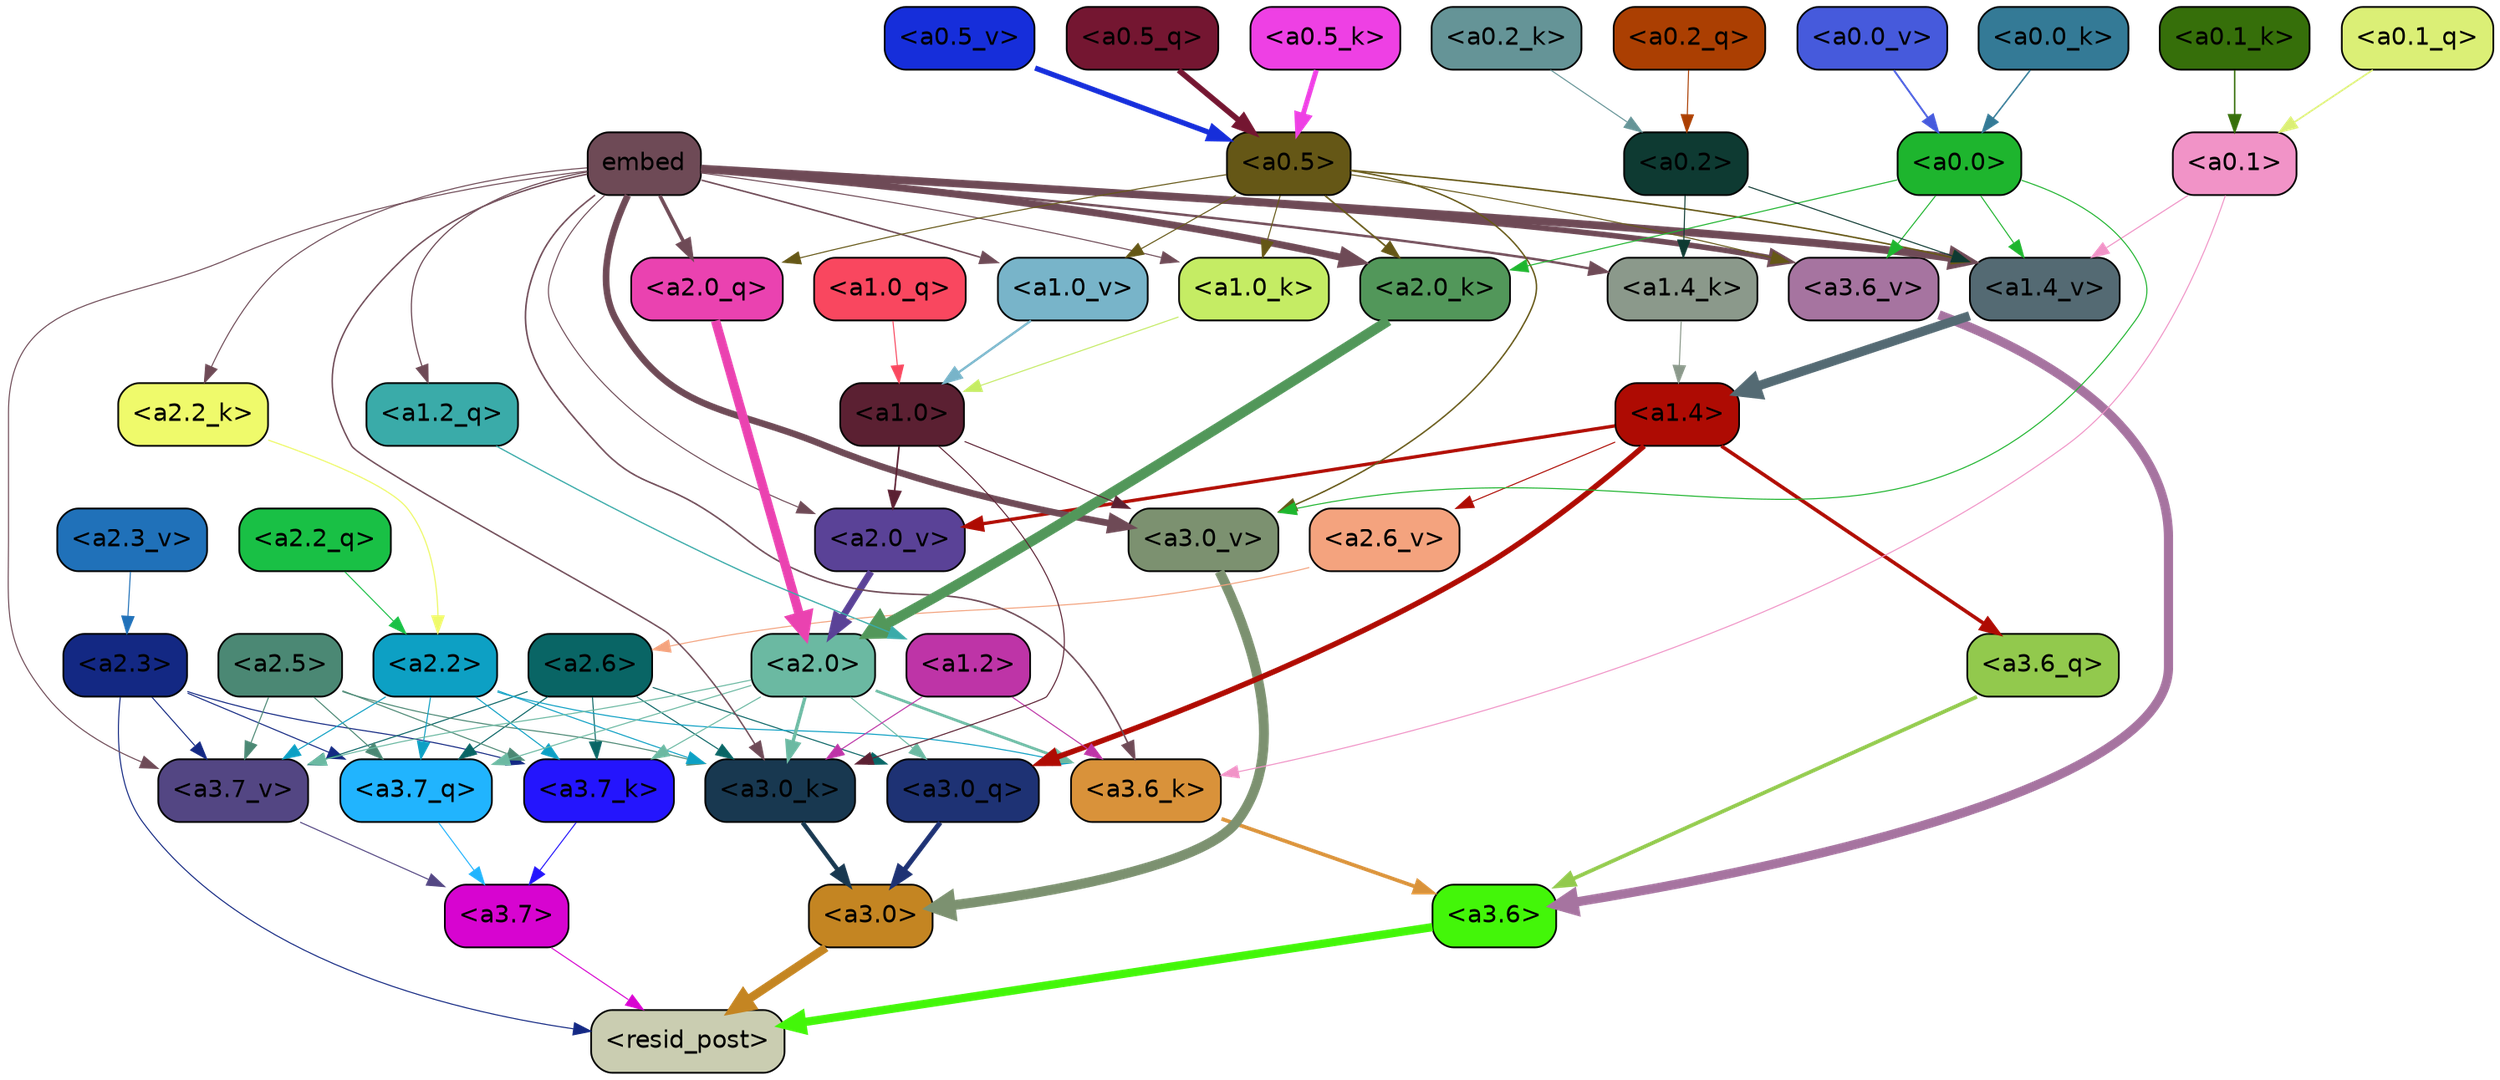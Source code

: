 strict digraph "" {
	graph [bgcolor=transparent,
		layout=dot,
		overlap=false,
		splines=true
	];
	"<a3.7>"	[color=black,
		fillcolor="#d704d0",
		fontname=Helvetica,
		shape=box,
		style="filled, rounded"];
	"<resid_post>"	[color=black,
		fillcolor="#cacdb1",
		fontname=Helvetica,
		shape=box,
		style="filled, rounded"];
	"<a3.7>" -> "<resid_post>"	[color="#d704d0",
		penwidth=0.6];
	"<a3.6>"	[color=black,
		fillcolor="#43f609",
		fontname=Helvetica,
		shape=box,
		style="filled, rounded"];
	"<a3.6>" -> "<resid_post>"	[color="#43f609",
		penwidth=4.751592040061951];
	"<a3.0>"	[color=black,
		fillcolor="#c48522",
		fontname=Helvetica,
		shape=box,
		style="filled, rounded"];
	"<a3.0>" -> "<resid_post>"	[color="#c48522",
		penwidth=4.904066681861877];
	"<a2.3>"	[color=black,
		fillcolor="#132883",
		fontname=Helvetica,
		shape=box,
		style="filled, rounded"];
	"<a2.3>" -> "<resid_post>"	[color="#132883",
		penwidth=0.6];
	"<a3.7_q>"	[color=black,
		fillcolor="#21b4fe",
		fontname=Helvetica,
		shape=box,
		style="filled, rounded"];
	"<a2.3>" -> "<a3.7_q>"	[color="#132883",
		penwidth=0.6];
	"<a3.7_k>"	[color=black,
		fillcolor="#2415fd",
		fontname=Helvetica,
		shape=box,
		style="filled, rounded"];
	"<a2.3>" -> "<a3.7_k>"	[color="#132883",
		penwidth=0.6069068089127541];
	"<a3.7_v>"	[color=black,
		fillcolor="#534683",
		fontname=Helvetica,
		shape=box,
		style="filled, rounded"];
	"<a2.3>" -> "<a3.7_v>"	[color="#132883",
		penwidth=0.6];
	"<a3.7_q>" -> "<a3.7>"	[color="#21b4fe",
		penwidth=0.6];
	"<a3.6_q>"	[color=black,
		fillcolor="#92c94d",
		fontname=Helvetica,
		shape=box,
		style="filled, rounded"];
	"<a3.6_q>" -> "<a3.6>"	[color="#92c94d",
		penwidth=2.160832464694977];
	"<a3.0_q>"	[color=black,
		fillcolor="#1e3274",
		fontname=Helvetica,
		shape=box,
		style="filled, rounded"];
	"<a3.0_q>" -> "<a3.0>"	[color="#1e3274",
		penwidth=2.870753765106201];
	"<a3.7_k>" -> "<a3.7>"	[color="#2415fd",
		penwidth=0.6];
	"<a3.6_k>"	[color=black,
		fillcolor="#d9923a",
		fontname=Helvetica,
		shape=box,
		style="filled, rounded"];
	"<a3.6_k>" -> "<a3.6>"	[color="#d9923a",
		penwidth=2.13908451795578];
	"<a3.0_k>"	[color=black,
		fillcolor="#183850",
		fontname=Helvetica,
		shape=box,
		style="filled, rounded"];
	"<a3.0_k>" -> "<a3.0>"	[color="#183850",
		penwidth=2.520303964614868];
	"<a3.7_v>" -> "<a3.7>"	[color="#534683",
		penwidth=0.6];
	"<a3.6_v>"	[color=black,
		fillcolor="#a674a0",
		fontname=Helvetica,
		shape=box,
		style="filled, rounded"];
	"<a3.6_v>" -> "<a3.6>"	[color="#a674a0",
		penwidth=5.297133803367615];
	"<a3.0_v>"	[color=black,
		fillcolor="#7c9170",
		fontname=Helvetica,
		shape=box,
		style="filled, rounded"];
	"<a3.0_v>" -> "<a3.0>"	[color="#7c9170",
		penwidth=5.680712580680847];
	"<a2.6>"	[color=black,
		fillcolor="#096565",
		fontname=Helvetica,
		shape=box,
		style="filled, rounded"];
	"<a2.6>" -> "<a3.7_q>"	[color="#096565",
		penwidth=0.6];
	"<a2.6>" -> "<a3.0_q>"	[color="#096565",
		penwidth=0.6];
	"<a2.6>" -> "<a3.7_k>"	[color="#096565",
		penwidth=0.6];
	"<a2.6>" -> "<a3.0_k>"	[color="#096565",
		penwidth=0.6];
	"<a2.6>" -> "<a3.7_v>"	[color="#096565",
		penwidth=0.6];
	"<a2.5>"	[color=black,
		fillcolor="#4b8874",
		fontname=Helvetica,
		shape=box,
		style="filled, rounded"];
	"<a2.5>" -> "<a3.7_q>"	[color="#4b8874",
		penwidth=0.6];
	"<a2.5>" -> "<a3.7_k>"	[color="#4b8874",
		penwidth=0.6];
	"<a2.5>" -> "<a3.0_k>"	[color="#4b8874",
		penwidth=0.6];
	"<a2.5>" -> "<a3.7_v>"	[color="#4b8874",
		penwidth=0.6];
	"<a2.2>"	[color=black,
		fillcolor="#0da0c4",
		fontname=Helvetica,
		shape=box,
		style="filled, rounded"];
	"<a2.2>" -> "<a3.7_q>"	[color="#0da0c4",
		penwidth=0.6];
	"<a2.2>" -> "<a3.7_k>"	[color="#0da0c4",
		penwidth=0.6];
	"<a2.2>" -> "<a3.6_k>"	[color="#0da0c4",
		penwidth=0.6];
	"<a2.2>" -> "<a3.0_k>"	[color="#0da0c4",
		penwidth=0.6];
	"<a2.2>" -> "<a3.7_v>"	[color="#0da0c4",
		penwidth=0.6];
	"<a2.0>"	[color=black,
		fillcolor="#6bb9a2",
		fontname=Helvetica,
		shape=box,
		style="filled, rounded"];
	"<a2.0>" -> "<a3.7_q>"	[color="#6bb9a2",
		penwidth=0.6];
	"<a2.0>" -> "<a3.0_q>"	[color="#6bb9a2",
		penwidth=0.6];
	"<a2.0>" -> "<a3.7_k>"	[color="#6bb9a2",
		penwidth=0.6];
	"<a2.0>" -> "<a3.6_k>"	[color="#6bb9a2",
		penwidth=1.564806342124939];
	"<a2.0>" -> "<a3.0_k>"	[color="#6bb9a2",
		penwidth=1.9353990852832794];
	"<a2.0>" -> "<a3.7_v>"	[color="#6bb9a2",
		penwidth=0.6];
	"<a1.4>"	[color=black,
		fillcolor="#ae0b03",
		fontname=Helvetica,
		shape=box,
		style="filled, rounded"];
	"<a1.4>" -> "<a3.6_q>"	[color="#ae0b03",
		penwidth=2.0727532356977463];
	"<a1.4>" -> "<a3.0_q>"	[color="#ae0b03",
		penwidth=3.1279823780059814];
	"<a2.6_v>"	[color=black,
		fillcolor="#f4a37e",
		fontname=Helvetica,
		shape=box,
		style="filled, rounded"];
	"<a1.4>" -> "<a2.6_v>"	[color="#ae0b03",
		penwidth=0.6];
	"<a2.0_v>"	[color=black,
		fillcolor="#5a4297",
		fontname=Helvetica,
		shape=box,
		style="filled, rounded"];
	"<a1.4>" -> "<a2.0_v>"	[color="#ae0b03",
		penwidth=1.9170897603034973];
	"<a1.2>"	[color=black,
		fillcolor="#be34a7",
		fontname=Helvetica,
		shape=box,
		style="filled, rounded"];
	"<a1.2>" -> "<a3.6_k>"	[color="#be34a7",
		penwidth=0.6];
	"<a1.2>" -> "<a3.0_k>"	[color="#be34a7",
		penwidth=0.6];
	"<a0.1>"	[color=black,
		fillcolor="#f193c7",
		fontname=Helvetica,
		shape=box,
		style="filled, rounded"];
	"<a0.1>" -> "<a3.6_k>"	[color="#f193c7",
		penwidth=0.6];
	"<a1.4_v>"	[color=black,
		fillcolor="#546a73",
		fontname=Helvetica,
		shape=box,
		style="filled, rounded"];
	"<a0.1>" -> "<a1.4_v>"	[color="#f193c7",
		penwidth=0.6202214732766151];
	embed	[color=black,
		fillcolor="#6e4a56",
		fontname=Helvetica,
		shape=box,
		style="filled, rounded"];
	embed -> "<a3.6_k>"	[color="#6e4a56",
		penwidth=0.8915999233722687];
	embed -> "<a3.0_k>"	[color="#6e4a56",
		penwidth=0.832088902592659];
	embed -> "<a3.7_v>"	[color="#6e4a56",
		penwidth=0.6];
	embed -> "<a3.6_v>"	[color="#6e4a56",
		penwidth=3.1840110421180725];
	embed -> "<a3.0_v>"	[color="#6e4a56",
		penwidth=3.8132747188210487];
	"<a2.0_q>"	[color=black,
		fillcolor="#ea42b0",
		fontname=Helvetica,
		shape=box,
		style="filled, rounded"];
	embed -> "<a2.0_q>"	[color="#6e4a56",
		penwidth=2.084651827812195];
	"<a2.2_k>"	[color=black,
		fillcolor="#effa6b",
		fontname=Helvetica,
		shape=box,
		style="filled, rounded"];
	embed -> "<a2.2_k>"	[color="#6e4a56",
		penwidth=0.6];
	"<a2.0_k>"	[color=black,
		fillcolor="#52975a",
		fontname=Helvetica,
		shape=box,
		style="filled, rounded"];
	embed -> "<a2.0_k>"	[color="#6e4a56",
		penwidth=4.084526404738426];
	embed -> "<a2.0_v>"	[color="#6e4a56",
		penwidth=0.6];
	"<a1.2_q>"	[color=black,
		fillcolor="#3aaba9",
		fontname=Helvetica,
		shape=box,
		style="filled, rounded"];
	embed -> "<a1.2_q>"	[color="#6e4a56",
		penwidth=0.6670737266540527];
	"<a1.4_k>"	[color=black,
		fillcolor="#8b998b",
		fontname=Helvetica,
		shape=box,
		style="filled, rounded"];
	embed -> "<a1.4_k>"	[color="#6e4a56",
		penwidth=1.3912410736083984];
	"<a1.0_k>"	[color=black,
		fillcolor="#c5ec64",
		fontname=Helvetica,
		shape=box,
		style="filled, rounded"];
	embed -> "<a1.0_k>"	[color="#6e4a56",
		penwidth=0.6];
	embed -> "<a1.4_v>"	[color="#6e4a56",
		penwidth=4.4888065457344055];
	"<a1.0_v>"	[color=black,
		fillcolor="#78b4c9",
		fontname=Helvetica,
		shape=box,
		style="filled, rounded"];
	embed -> "<a1.0_v>"	[color="#6e4a56",
		penwidth=0.8796700537204742];
	"<a1.0>"	[color=black,
		fillcolor="#5b2032",
		fontname=Helvetica,
		shape=box,
		style="filled, rounded"];
	"<a1.0>" -> "<a3.0_k>"	[color="#5b2032",
		penwidth=0.6];
	"<a1.0>" -> "<a3.0_v>"	[color="#5b2032",
		penwidth=0.6];
	"<a1.0>" -> "<a2.0_v>"	[color="#5b2032",
		penwidth=0.9450988052412868];
	"<a0.5>"	[color=black,
		fillcolor="#655716",
		fontname=Helvetica,
		shape=box,
		style="filled, rounded"];
	"<a0.5>" -> "<a3.6_v>"	[color="#655716",
		penwidth=0.6];
	"<a0.5>" -> "<a3.0_v>"	[color="#655716",
		penwidth=0.8331108838319778];
	"<a0.5>" -> "<a2.0_q>"	[color="#655716",
		penwidth=0.6];
	"<a0.5>" -> "<a2.0_k>"	[color="#655716",
		penwidth=0.9412797391414642];
	"<a0.5>" -> "<a1.0_k>"	[color="#655716",
		penwidth=0.6];
	"<a0.5>" -> "<a1.4_v>"	[color="#655716",
		penwidth=0.8757842034101486];
	"<a0.5>" -> "<a1.0_v>"	[color="#655716",
		penwidth=0.6];
	"<a0.0>"	[color=black,
		fillcolor="#1eb52e",
		fontname=Helvetica,
		shape=box,
		style="filled, rounded"];
	"<a0.0>" -> "<a3.6_v>"	[color="#1eb52e",
		penwidth=0.6];
	"<a0.0>" -> "<a3.0_v>"	[color="#1eb52e",
		penwidth=0.6];
	"<a0.0>" -> "<a2.0_k>"	[color="#1eb52e",
		penwidth=0.6];
	"<a0.0>" -> "<a1.4_v>"	[color="#1eb52e",
		penwidth=0.6];
	"<a2.2_q>"	[color=black,
		fillcolor="#19c045",
		fontname=Helvetica,
		shape=box,
		style="filled, rounded"];
	"<a2.2_q>" -> "<a2.2>"	[color="#19c045",
		penwidth=0.6];
	"<a2.0_q>" -> "<a2.0>"	[color="#ea42b0",
		penwidth=5.29856276512146];
	"<a2.2_k>" -> "<a2.2>"	[color="#effa6b",
		penwidth=0.6722683310508728];
	"<a2.0_k>" -> "<a2.0>"	[color="#52975a",
		penwidth=5.859246134757996];
	"<a2.6_v>" -> "<a2.6>"	[color="#f4a37e",
		penwidth=0.6];
	"<a2.3_v>"	[color=black,
		fillcolor="#2071b9",
		fontname=Helvetica,
		shape=box,
		style="filled, rounded"];
	"<a2.3_v>" -> "<a2.3>"	[color="#2071b9",
		penwidth=0.6];
	"<a2.0_v>" -> "<a2.0>"	[color="#5a4297",
		penwidth=3.9621697664260864];
	"<a1.2_q>" -> "<a1.2>"	[color="#3aaba9",
		penwidth=0.7185482024215162];
	"<a1.0_q>"	[color=black,
		fillcolor="#f9475f",
		fontname=Helvetica,
		shape=box,
		style="filled, rounded"];
	"<a1.0_q>" -> "<a1.0>"	[color="#f9475f",
		penwidth=0.6];
	"<a1.4_k>" -> "<a1.4>"	[color="#8b998b",
		penwidth=0.6];
	"<a1.0_k>" -> "<a1.0>"	[color="#c5ec64",
		penwidth=0.6];
	"<a1.4_v>" -> "<a1.4>"	[color="#546a73",
		penwidth=5.280138969421387];
	"<a1.0_v>" -> "<a1.0>"	[color="#78b4c9",
		penwidth=1.318962275981903];
	"<a0.2>"	[color=black,
		fillcolor="#0e3a32",
		fontname=Helvetica,
		shape=box,
		style="filled, rounded"];
	"<a0.2>" -> "<a1.4_k>"	[color="#0e3a32",
		penwidth=0.6];
	"<a0.2>" -> "<a1.4_v>"	[color="#0e3a32",
		penwidth=0.6];
	"<a0.5_q>"	[color=black,
		fillcolor="#741631",
		fontname=Helvetica,
		shape=box,
		style="filled, rounded"];
	"<a0.5_q>" -> "<a0.5>"	[color="#741631",
		penwidth=3.2608389854431152];
	"<a0.2_q>"	[color=black,
		fillcolor="#ab3f02",
		fontname=Helvetica,
		shape=box,
		style="filled, rounded"];
	"<a0.2_q>" -> "<a0.2>"	[color="#ab3f02",
		penwidth=0.6];
	"<a0.1_q>"	[color=black,
		fillcolor="#dbef76",
		fontname=Helvetica,
		shape=box,
		style="filled, rounded"];
	"<a0.1_q>" -> "<a0.1>"	[color="#dbef76",
		penwidth=0.9313003718852997];
	"<a0.5_k>"	[color=black,
		fillcolor="#ee40e4",
		fontname=Helvetica,
		shape=box,
		style="filled, rounded"];
	"<a0.5_k>" -> "<a0.5>"	[color="#ee40e4",
		penwidth=2.847884178161621];
	"<a0.2_k>"	[color=black,
		fillcolor="#659497",
		fontname=Helvetica,
		shape=box,
		style="filled, rounded"];
	"<a0.2_k>" -> "<a0.2>"	[color="#659497",
		penwidth=0.6];
	"<a0.1_k>"	[color=black,
		fillcolor="#366f0a",
		fontname=Helvetica,
		shape=box,
		style="filled, rounded"];
	"<a0.1_k>" -> "<a0.1>"	[color="#366f0a",
		penwidth=0.8383780717849731];
	"<a0.0_k>"	[color=black,
		fillcolor="#347a96",
		fontname=Helvetica,
		shape=box,
		style="filled, rounded"];
	"<a0.0_k>" -> "<a0.0>"	[color="#347a96",
		penwidth=0.8456957042217255];
	"<a0.5_v>"	[color=black,
		fillcolor="#162eda",
		fontname=Helvetica,
		shape=box,
		style="filled, rounded"];
	"<a0.5_v>" -> "<a0.5>"	[color="#162eda",
		penwidth=3.0173392295837402];
	"<a0.0_v>"	[color=black,
		fillcolor="#465adc",
		fontname=Helvetica,
		shape=box,
		style="filled, rounded"];
	"<a0.0_v>" -> "<a0.0>"	[color="#465adc",
		penwidth=1.0739268958568573];
}
